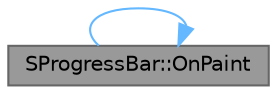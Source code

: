 digraph "SProgressBar::OnPaint"
{
 // INTERACTIVE_SVG=YES
 // LATEX_PDF_SIZE
  bgcolor="transparent";
  edge [fontname=Helvetica,fontsize=10,labelfontname=Helvetica,labelfontsize=10];
  node [fontname=Helvetica,fontsize=10,shape=box,height=0.2,width=0.4];
  rankdir="RL";
  Node1 [id="Node000001",label="SProgressBar::OnPaint",height=0.2,width=0.4,color="gray40", fillcolor="grey60", style="filled", fontcolor="black",tooltip="Style used for the progress bar."];
  Node1 -> Node1 [id="edge1_Node000001_Node000001",dir="back",color="steelblue1",style="solid",tooltip=" "];
}
